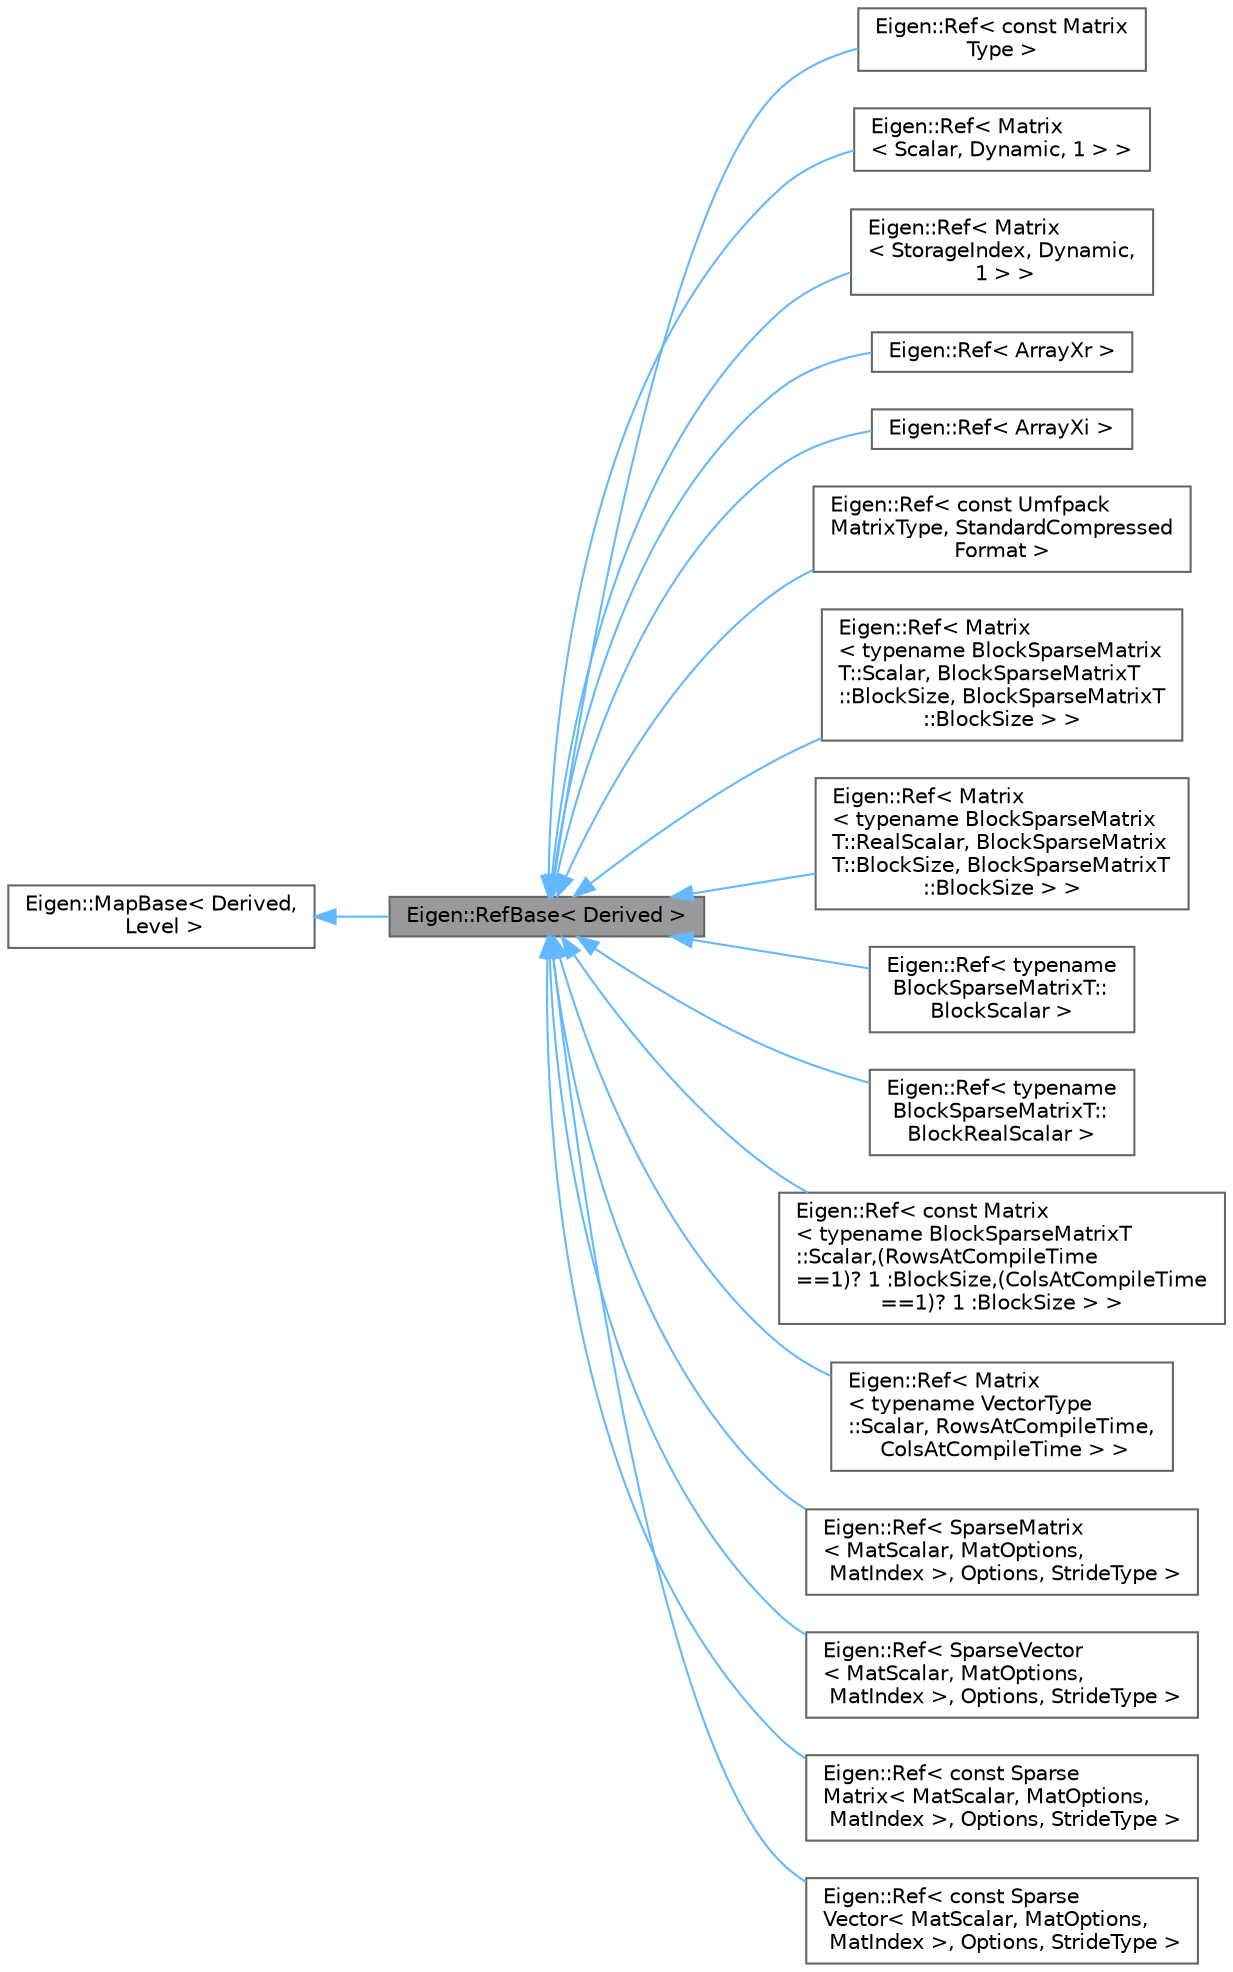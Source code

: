 digraph "Eigen::RefBase&lt; Derived &gt;"
{
 // LATEX_PDF_SIZE
  bgcolor="transparent";
  edge [fontname=Helvetica,fontsize=10,labelfontname=Helvetica,labelfontsize=10];
  node [fontname=Helvetica,fontsize=10,shape=box,height=0.2,width=0.4];
  rankdir="LR";
  Node1 [id="Node000001",label="Eigen::RefBase\< Derived \>",height=0.2,width=0.4,color="gray40", fillcolor="grey60", style="filled", fontcolor="black",tooltip=" "];
  Node2 -> Node1 [id="edge1_Node000001_Node000002",dir="back",color="steelblue1",style="solid",tooltip=" "];
  Node2 [id="Node000002",label="Eigen::MapBase\< Derived,\l Level \>",height=0.2,width=0.4,color="gray40", fillcolor="white", style="filled",URL="$class_eigen_1_1_map_base.html",tooltip=" "];
  Node1 -> Node3 [id="edge2_Node000001_Node000003",dir="back",color="steelblue1",style="solid",tooltip=" "];
  Node3 [id="Node000003",label="Eigen::Ref\< const Matrix\lType \>",height=0.2,width=0.4,color="gray40", fillcolor="white", style="filled",URL="$class_eigen_1_1_ref.html",tooltip=" "];
  Node1 -> Node4 [id="edge3_Node000001_Node000004",dir="back",color="steelblue1",style="solid",tooltip=" "];
  Node4 [id="Node000004",label="Eigen::Ref\< Matrix\l\< Scalar, Dynamic, 1 \> \>",height=0.2,width=0.4,color="gray40", fillcolor="white", style="filled",URL="$class_eigen_1_1_ref.html",tooltip=" "];
  Node1 -> Node5 [id="edge4_Node000001_Node000005",dir="back",color="steelblue1",style="solid",tooltip=" "];
  Node5 [id="Node000005",label="Eigen::Ref\< Matrix\l\< StorageIndex, Dynamic,\l 1 \> \>",height=0.2,width=0.4,color="gray40", fillcolor="white", style="filled",URL="$class_eigen_1_1_ref.html",tooltip=" "];
  Node1 -> Node6 [id="edge5_Node000001_Node000006",dir="back",color="steelblue1",style="solid",tooltip=" "];
  Node6 [id="Node000006",label="Eigen::Ref\< ArrayXr \>",height=0.2,width=0.4,color="gray40", fillcolor="white", style="filled",URL="$class_eigen_1_1_ref.html",tooltip=" "];
  Node1 -> Node7 [id="edge6_Node000001_Node000007",dir="back",color="steelblue1",style="solid",tooltip=" "];
  Node7 [id="Node000007",label="Eigen::Ref\< ArrayXi \>",height=0.2,width=0.4,color="gray40", fillcolor="white", style="filled",URL="$class_eigen_1_1_ref.html",tooltip=" "];
  Node1 -> Node8 [id="edge7_Node000001_Node000008",dir="back",color="steelblue1",style="solid",tooltip=" "];
  Node8 [id="Node000008",label="Eigen::Ref\< const Umfpack\lMatrixType, StandardCompressed\lFormat \>",height=0.2,width=0.4,color="gray40", fillcolor="white", style="filled",URL="$class_eigen_1_1_ref.html",tooltip=" "];
  Node1 -> Node9 [id="edge8_Node000001_Node000009",dir="back",color="steelblue1",style="solid",tooltip=" "];
  Node9 [id="Node000009",label="Eigen::Ref\< Matrix\l\< typename BlockSparseMatrix\lT::Scalar, BlockSparseMatrixT\l::BlockSize, BlockSparseMatrixT\l::BlockSize \> \>",height=0.2,width=0.4,color="gray40", fillcolor="white", style="filled",URL="$class_eigen_1_1_ref.html",tooltip=" "];
  Node1 -> Node10 [id="edge9_Node000001_Node000010",dir="back",color="steelblue1",style="solid",tooltip=" "];
  Node10 [id="Node000010",label="Eigen::Ref\< Matrix\l\< typename BlockSparseMatrix\lT::RealScalar, BlockSparseMatrix\lT::BlockSize, BlockSparseMatrixT\l::BlockSize \> \>",height=0.2,width=0.4,color="gray40", fillcolor="white", style="filled",URL="$class_eigen_1_1_ref.html",tooltip=" "];
  Node1 -> Node11 [id="edge10_Node000001_Node000011",dir="back",color="steelblue1",style="solid",tooltip=" "];
  Node11 [id="Node000011",label="Eigen::Ref\< typename\l BlockSparseMatrixT::\lBlockScalar \>",height=0.2,width=0.4,color="gray40", fillcolor="white", style="filled",URL="$class_eigen_1_1_ref.html",tooltip=" "];
  Node1 -> Node12 [id="edge11_Node000001_Node000012",dir="back",color="steelblue1",style="solid",tooltip=" "];
  Node12 [id="Node000012",label="Eigen::Ref\< typename\l BlockSparseMatrixT::\lBlockRealScalar \>",height=0.2,width=0.4,color="gray40", fillcolor="white", style="filled",URL="$class_eigen_1_1_ref.html",tooltip=" "];
  Node1 -> Node13 [id="edge12_Node000001_Node000013",dir="back",color="steelblue1",style="solid",tooltip=" "];
  Node13 [id="Node000013",label="Eigen::Ref\< const Matrix\l\< typename BlockSparseMatrixT\l::Scalar,(RowsAtCompileTime\l==1)? 1 :BlockSize,(ColsAtCompileTime\l==1)? 1 :BlockSize \> \>",height=0.2,width=0.4,color="gray40", fillcolor="white", style="filled",URL="$class_eigen_1_1_ref.html",tooltip=" "];
  Node1 -> Node14 [id="edge13_Node000001_Node000014",dir="back",color="steelblue1",style="solid",tooltip=" "];
  Node14 [id="Node000014",label="Eigen::Ref\< Matrix\l\< typename VectorType\l::Scalar, RowsAtCompileTime,\l ColsAtCompileTime \> \>",height=0.2,width=0.4,color="gray40", fillcolor="white", style="filled",URL="$class_eigen_1_1_ref.html",tooltip=" "];
  Node1 -> Node15 [id="edge14_Node000001_Node000015",dir="back",color="steelblue1",style="solid",tooltip=" "];
  Node15 [id="Node000015",label="Eigen::Ref\< SparseMatrix\l\< MatScalar, MatOptions,\l MatIndex \>, Options, StrideType \>",height=0.2,width=0.4,color="gray40", fillcolor="white", style="filled",tooltip=" "];
  Node1 -> Node16 [id="edge15_Node000001_Node000016",dir="back",color="steelblue1",style="solid",tooltip=" "];
  Node16 [id="Node000016",label="Eigen::Ref\< SparseVector\l\< MatScalar, MatOptions,\l MatIndex \>, Options, StrideType \>",height=0.2,width=0.4,color="gray40", fillcolor="white", style="filled",tooltip=" "];
  Node1 -> Node17 [id="edge16_Node000001_Node000017",dir="back",color="steelblue1",style="solid",tooltip=" "];
  Node17 [id="Node000017",label="Eigen::Ref\< const Sparse\lMatrix\< MatScalar, MatOptions,\l MatIndex \>, Options, StrideType \>",height=0.2,width=0.4,color="gray40", fillcolor="white", style="filled",tooltip=" "];
  Node1 -> Node18 [id="edge17_Node000001_Node000018",dir="back",color="steelblue1",style="solid",tooltip=" "];
  Node18 [id="Node000018",label="Eigen::Ref\< const Sparse\lVector\< MatScalar, MatOptions,\l MatIndex \>, Options, StrideType \>",height=0.2,width=0.4,color="gray40", fillcolor="white", style="filled",tooltip=" "];
}
